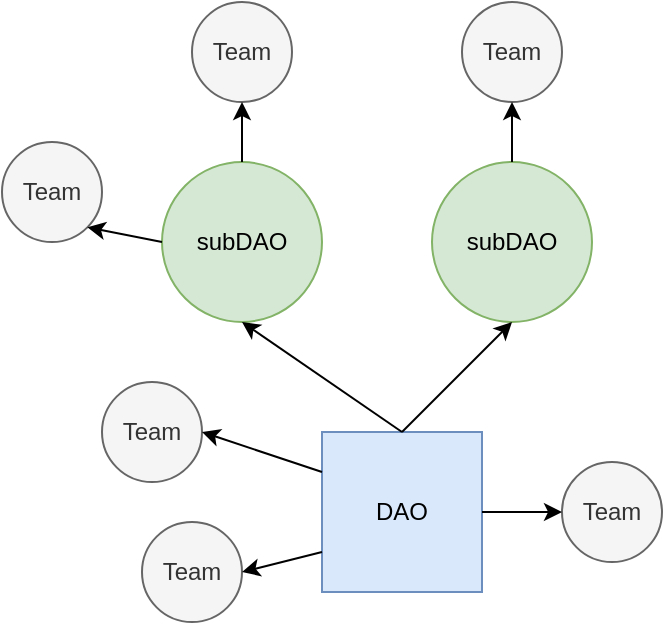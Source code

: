 <mxfile version="17.2.4" type="device"><diagram id="WYN0NmiTX1SwpKCyxHlJ" name="Page-1"><mxGraphModel dx="1106" dy="852" grid="1" gridSize="10" guides="1" tooltips="1" connect="1" arrows="1" fold="1" page="1" pageScale="1" pageWidth="850" pageHeight="1100" math="0" shadow="0"><root><mxCell id="0"/><mxCell id="1" parent="0"/><mxCell id="pc9qgq3XR_o9zZSsTFKp-5" value="subDAO" style="ellipse;whiteSpace=wrap;html=1;aspect=fixed;fillColor=#d5e8d4;strokeColor=#82b366;" parent="1" vertex="1"><mxGeometry x="290" y="200" width="80" height="80" as="geometry"/></mxCell><mxCell id="pc9qgq3XR_o9zZSsTFKp-6" value="subDAO" style="ellipse;whiteSpace=wrap;html=1;aspect=fixed;fillColor=#d5e8d4;strokeColor=#82b366;" parent="1" vertex="1"><mxGeometry x="425" y="200" width="80" height="80" as="geometry"/></mxCell><mxCell id="pc9qgq3XR_o9zZSsTFKp-7" value="Team" style="ellipse;whiteSpace=wrap;html=1;aspect=fixed;fillColor=#f5f5f5;strokeColor=#666666;fontColor=#333333;" parent="1" vertex="1"><mxGeometry x="260" y="310" width="50" height="50" as="geometry"/></mxCell><mxCell id="pc9qgq3XR_o9zZSsTFKp-9" value="DAO" style="whiteSpace=wrap;html=1;aspect=fixed;fillColor=#dae8fc;strokeColor=#6c8ebf;" parent="1" vertex="1"><mxGeometry x="370" y="335" width="80" height="80" as="geometry"/></mxCell><mxCell id="pc9qgq3XR_o9zZSsTFKp-10" value="Team" style="ellipse;whiteSpace=wrap;html=1;aspect=fixed;fillColor=#f5f5f5;strokeColor=#666666;fontColor=#333333;" parent="1" vertex="1"><mxGeometry x="210" y="190" width="50" height="50" as="geometry"/></mxCell><mxCell id="pc9qgq3XR_o9zZSsTFKp-11" value="Team" style="ellipse;whiteSpace=wrap;html=1;aspect=fixed;fillColor=#f5f5f5;strokeColor=#666666;fontColor=#333333;" parent="1" vertex="1"><mxGeometry x="305" y="120" width="50" height="50" as="geometry"/></mxCell><mxCell id="pc9qgq3XR_o9zZSsTFKp-12" value="Team" style="ellipse;whiteSpace=wrap;html=1;aspect=fixed;fillColor=#f5f5f5;strokeColor=#666666;fontColor=#333333;" parent="1" vertex="1"><mxGeometry x="280" y="380" width="50" height="50" as="geometry"/></mxCell><mxCell id="pc9qgq3XR_o9zZSsTFKp-13" value="Team" style="ellipse;whiteSpace=wrap;html=1;aspect=fixed;fillColor=#f5f5f5;strokeColor=#666666;fontColor=#333333;" parent="1" vertex="1"><mxGeometry x="490" y="350" width="50" height="50" as="geometry"/></mxCell><mxCell id="pc9qgq3XR_o9zZSsTFKp-14" value="Team" style="ellipse;whiteSpace=wrap;html=1;aspect=fixed;fillColor=#f5f5f5;strokeColor=#666666;fontColor=#333333;" parent="1" vertex="1"><mxGeometry x="440" y="120" width="50" height="50" as="geometry"/></mxCell><mxCell id="pc9qgq3XR_o9zZSsTFKp-15" value="" style="endArrow=classic;html=1;exitX=1;exitY=0.5;exitDx=0;exitDy=0;entryX=0;entryY=0.5;entryDx=0;entryDy=0;" parent="1" source="pc9qgq3XR_o9zZSsTFKp-9" target="pc9qgq3XR_o9zZSsTFKp-13" edge="1"><mxGeometry width="50" height="50" relative="1" as="geometry"><mxPoint x="400" y="460" as="sourcePoint"/><mxPoint x="450" y="410" as="targetPoint"/></mxGeometry></mxCell><mxCell id="pc9qgq3XR_o9zZSsTFKp-16" value="" style="endArrow=classic;html=1;entryX=0.5;entryY=1;entryDx=0;entryDy=0;exitX=0.5;exitY=0;exitDx=0;exitDy=0;" parent="1" source="pc9qgq3XR_o9zZSsTFKp-9" target="pc9qgq3XR_o9zZSsTFKp-6" edge="1"><mxGeometry width="50" height="50" relative="1" as="geometry"><mxPoint x="410" y="320" as="sourcePoint"/><mxPoint x="470" y="300" as="targetPoint"/></mxGeometry></mxCell><mxCell id="pc9qgq3XR_o9zZSsTFKp-18" value="" style="endArrow=classic;html=1;exitX=0.5;exitY=0;exitDx=0;exitDy=0;entryX=0.5;entryY=1;entryDx=0;entryDy=0;" parent="1" source="pc9qgq3XR_o9zZSsTFKp-9" target="pc9qgq3XR_o9zZSsTFKp-5" edge="1"><mxGeometry width="50" height="50" relative="1" as="geometry"><mxPoint x="400" y="460" as="sourcePoint"/><mxPoint x="450" y="410" as="targetPoint"/></mxGeometry></mxCell><mxCell id="pc9qgq3XR_o9zZSsTFKp-19" value="" style="endArrow=classic;html=1;exitX=0;exitY=0.75;exitDx=0;exitDy=0;entryX=1;entryY=0.5;entryDx=0;entryDy=0;" parent="1" source="pc9qgq3XR_o9zZSsTFKp-9" target="pc9qgq3XR_o9zZSsTFKp-12" edge="1"><mxGeometry width="50" height="50" relative="1" as="geometry"><mxPoint x="400" y="460" as="sourcePoint"/><mxPoint x="450" y="410" as="targetPoint"/></mxGeometry></mxCell><mxCell id="pc9qgq3XR_o9zZSsTFKp-20" value="" style="endArrow=classic;html=1;exitX=0;exitY=0.25;exitDx=0;exitDy=0;entryX=1;entryY=0.5;entryDx=0;entryDy=0;" parent="1" source="pc9qgq3XR_o9zZSsTFKp-9" target="pc9qgq3XR_o9zZSsTFKp-7" edge="1"><mxGeometry width="50" height="50" relative="1" as="geometry"><mxPoint x="400" y="460" as="sourcePoint"/><mxPoint x="450" y="410" as="targetPoint"/></mxGeometry></mxCell><mxCell id="pc9qgq3XR_o9zZSsTFKp-21" value="" style="endArrow=classic;html=1;entryX=1;entryY=1;entryDx=0;entryDy=0;" parent="1" target="pc9qgq3XR_o9zZSsTFKp-10" edge="1"><mxGeometry width="50" height="50" relative="1" as="geometry"><mxPoint x="290" y="240" as="sourcePoint"/><mxPoint x="450" y="410" as="targetPoint"/></mxGeometry></mxCell><mxCell id="pc9qgq3XR_o9zZSsTFKp-22" value="" style="endArrow=classic;html=1;entryX=0.5;entryY=1;entryDx=0;entryDy=0;exitX=0.5;exitY=0;exitDx=0;exitDy=0;" parent="1" source="pc9qgq3XR_o9zZSsTFKp-5" target="pc9qgq3XR_o9zZSsTFKp-11" edge="1"><mxGeometry width="50" height="50" relative="1" as="geometry"><mxPoint x="400" y="460" as="sourcePoint"/><mxPoint x="450" y="410" as="targetPoint"/></mxGeometry></mxCell><mxCell id="pc9qgq3XR_o9zZSsTFKp-23" value="" style="endArrow=classic;html=1;entryX=0.5;entryY=1;entryDx=0;entryDy=0;exitX=0.5;exitY=0;exitDx=0;exitDy=0;" parent="1" source="pc9qgq3XR_o9zZSsTFKp-6" target="pc9qgq3XR_o9zZSsTFKp-14" edge="1"><mxGeometry width="50" height="50" relative="1" as="geometry"><mxPoint x="400" y="460" as="sourcePoint"/><mxPoint x="450" y="410" as="targetPoint"/></mxGeometry></mxCell></root></mxGraphModel></diagram></mxfile>